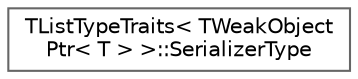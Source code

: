 digraph "Graphical Class Hierarchy"
{
 // INTERACTIVE_SVG=YES
 // LATEX_PDF_SIZE
  bgcolor="transparent";
  edge [fontname=Helvetica,fontsize=10,labelfontname=Helvetica,labelfontsize=10];
  node [fontname=Helvetica,fontsize=10,shape=box,height=0.2,width=0.4];
  rankdir="LR";
  Node0 [id="Node000000",label="TListTypeTraits\< TWeakObject\lPtr\< T \> \>::SerializerType",height=0.2,width=0.4,color="grey40", fillcolor="white", style="filled",URL="$d1/dae/classTListTypeTraits_3_01TWeakObjectPtr_3_01T_01_4_01_4_1_1SerializerType.html",tooltip=" "];
}

